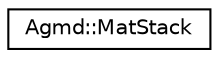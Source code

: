 digraph "Graphical Class Hierarchy"
{
  edge [fontname="Helvetica",fontsize="10",labelfontname="Helvetica",labelfontsize="10"];
  node [fontname="Helvetica",fontsize="10",shape=record];
  rankdir="LR";
  Node1 [label="Agmd::MatStack",height=0.2,width=0.4,color="black", fillcolor="white", style="filled",URL="$class_agmd_1_1_mat_stack.html"];
}
